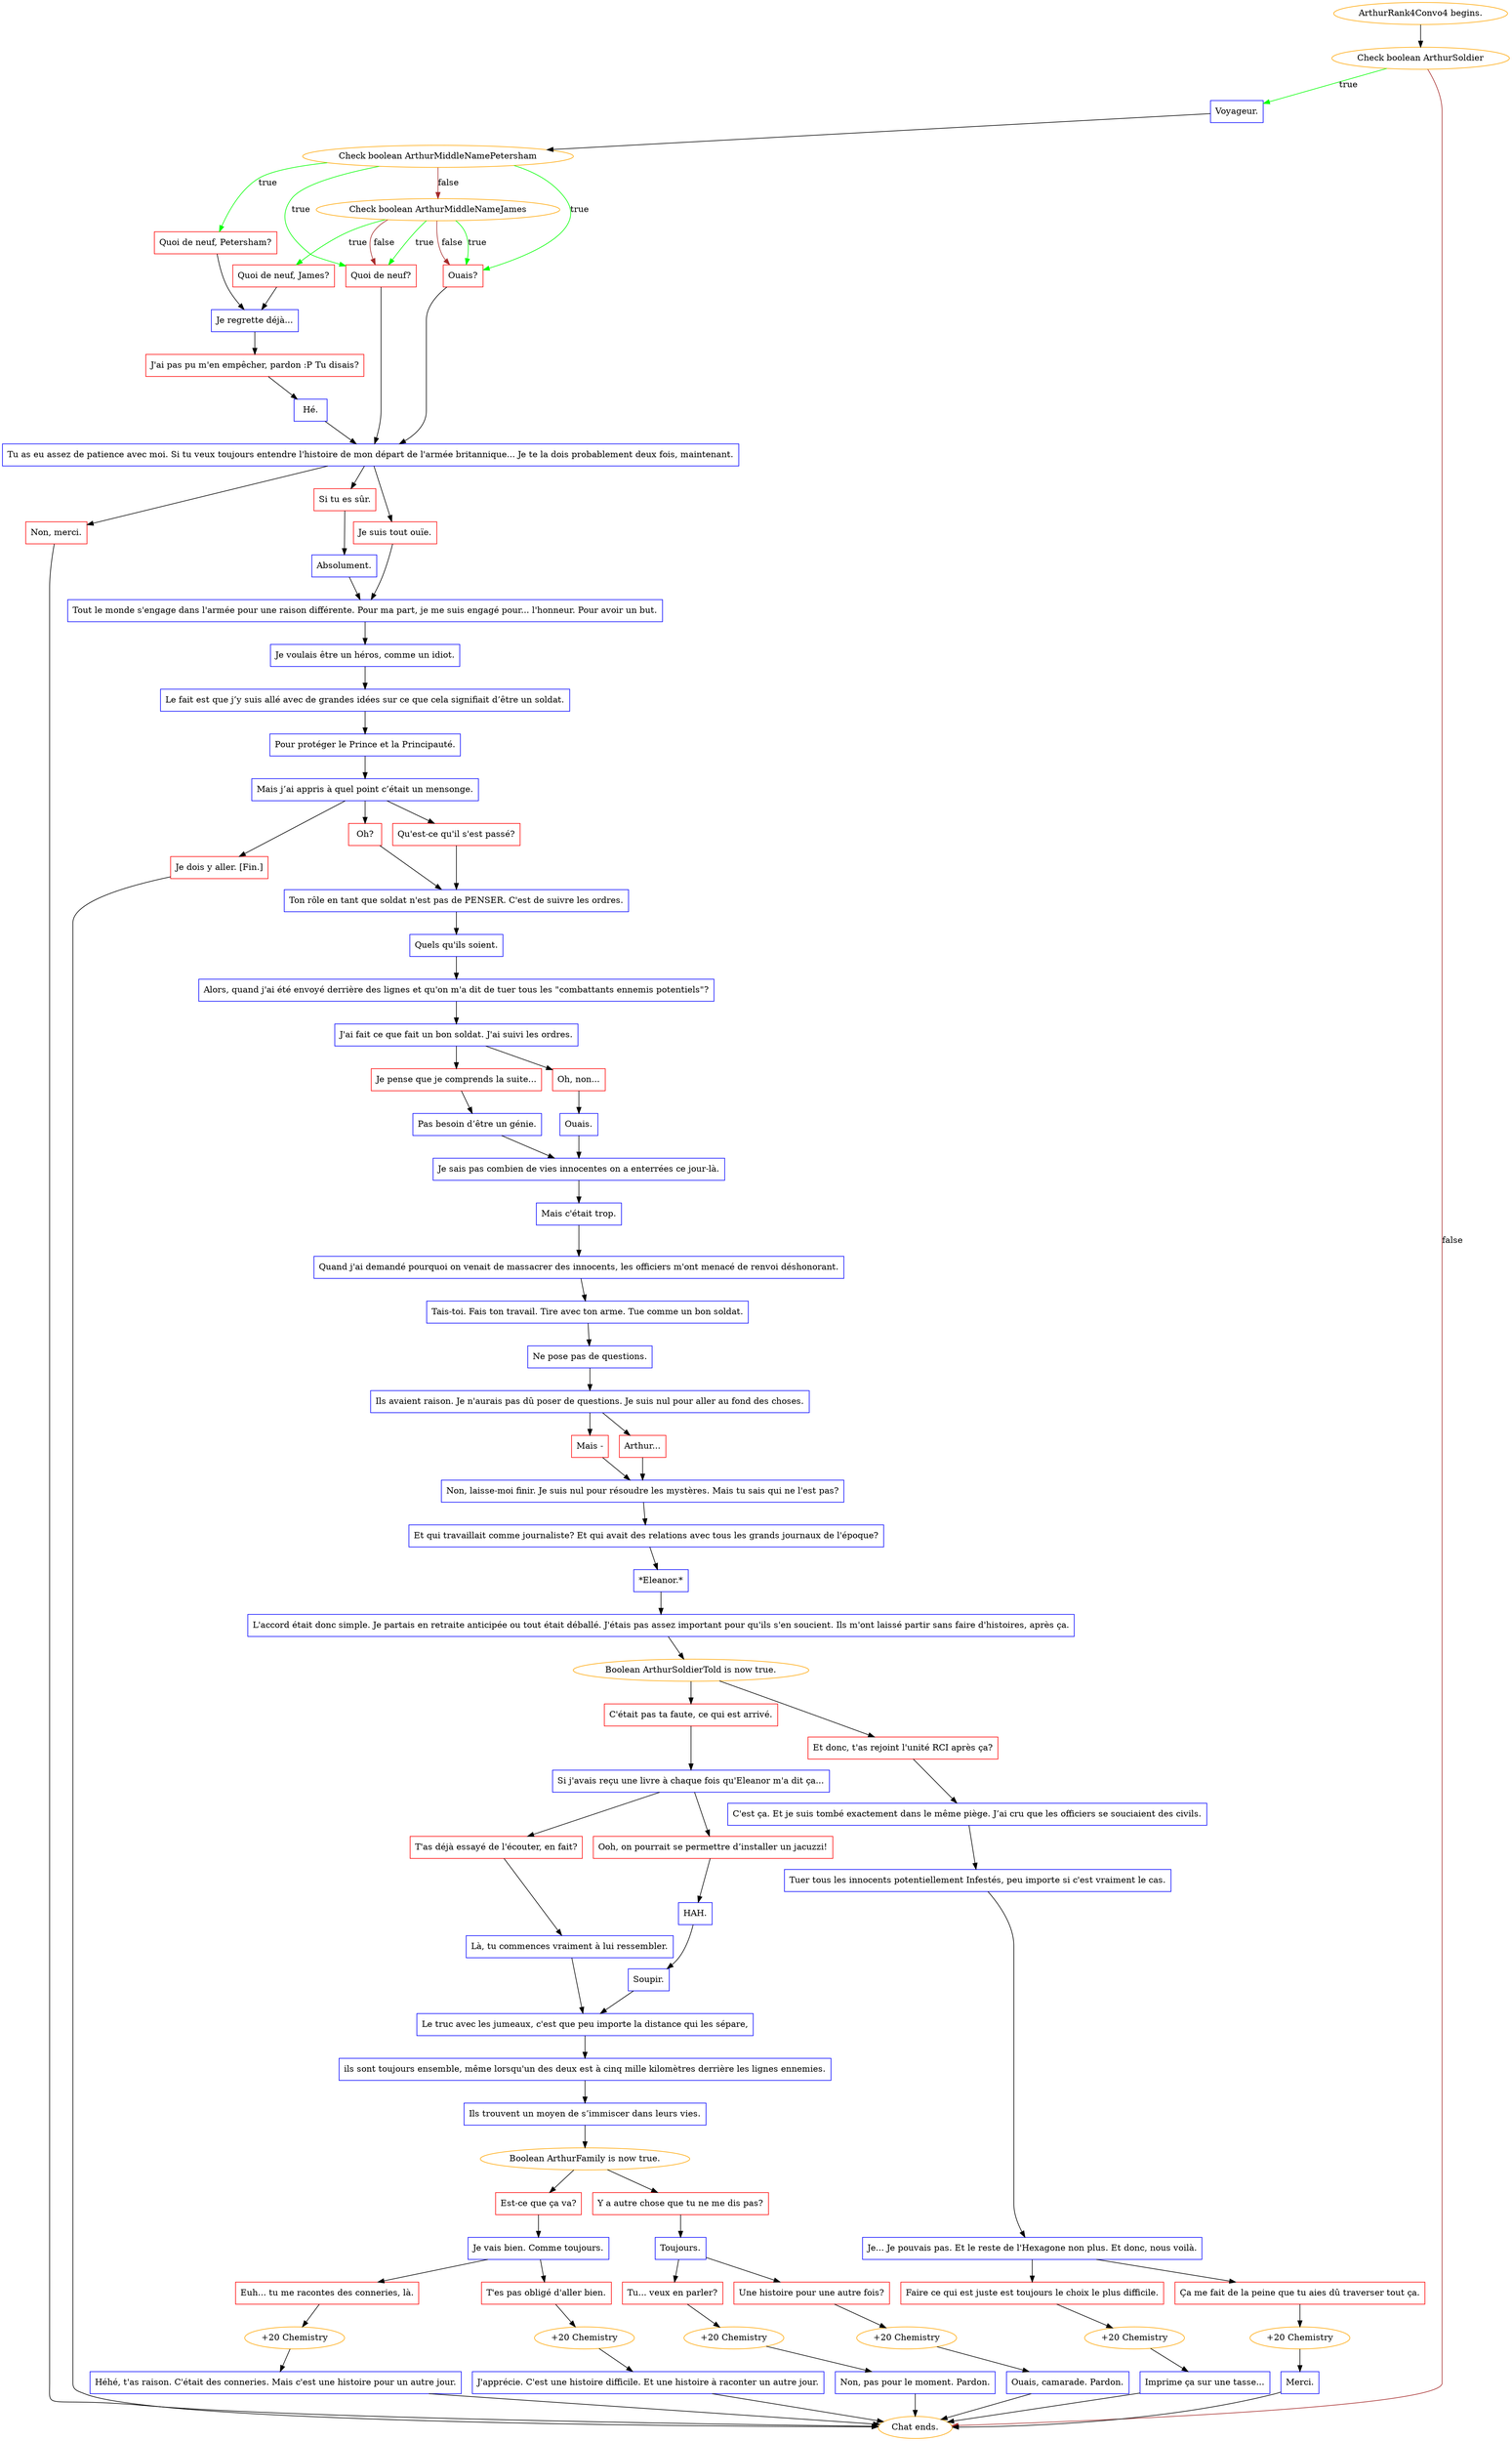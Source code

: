 digraph {
	"ArthurRank4Convo4 begins." [color=orange];
		"ArthurRank4Convo4 begins." -> j1651121292;
	j1651121292 [label="Check boolean ArthurSoldier",color=orange];
		j1651121292 -> j262637227 [label=true,color=green];
		j1651121292 -> "Chat ends." [label=false,color=brown];
	j262637227 [label="Voyageur.",shape=box,color=blue];
		j262637227 -> j2062515714;
	"Chat ends." [color=orange];
	j2062515714 [label="Check boolean ArthurMiddleNamePetersham",color=orange];
		j2062515714 -> j1424212049 [label=true,color=green];
		j2062515714 -> j1798694817 [label=true,color=green];
		j2062515714 -> j1716955287 [label=true,color=green];
		j2062515714 -> j2878711458 [label=false,color=brown];
	j1424212049 [label="Quoi de neuf, Petersham?",shape=box,color=red];
		j1424212049 -> j3839306078;
	j1798694817 [label="Quoi de neuf?",shape=box,color=red];
		j1798694817 -> j1489866506;
	j1716955287 [label="Ouais?",shape=box,color=red];
		j1716955287 -> j1489866506;
	j2878711458 [label="Check boolean ArthurMiddleNameJames",color=orange];
		j2878711458 -> j1657650832 [label=true,color=green];
		j2878711458 -> j1798694817 [label=true,color=green];
		j2878711458 -> j1716955287 [label=true,color=green];
		j2878711458 -> j1798694817 [label=false,color=brown];
		j2878711458 -> j1716955287 [label=false,color=brown];
	j3839306078 [label="Je regrette déjà...",shape=box,color=blue];
		j3839306078 -> j745811666;
	j1489866506 [label="Tu as eu assez de patience avec moi. Si tu veux toujours entendre l'histoire de mon départ de l'armée britannique... Je te la dois probablement deux fois, maintenant.",shape=box,color=blue];
		j1489866506 -> j713287832;
		j1489866506 -> j2026287099;
		j1489866506 -> j3578722236;
	j1657650832 [label="Quoi de neuf, James?",shape=box,color=red];
		j1657650832 -> j3839306078;
	j745811666 [label="J'ai pas pu m'en empêcher, pardon :P Tu disais?",shape=box,color=red];
		j745811666 -> j3316444684;
	j713287832 [label="Si tu es sûr.",shape=box,color=red];
		j713287832 -> j1717867309;
	j2026287099 [label="Je suis tout ouïe.",shape=box,color=red];
		j2026287099 -> j969181467;
	j3578722236 [label="Non, merci.",shape=box,color=red];
		j3578722236 -> "Chat ends.";
	j3316444684 [label="Hé.",shape=box,color=blue];
		j3316444684 -> j1489866506;
	j1717867309 [label="Absolument.",shape=box,color=blue];
		j1717867309 -> j969181467;
	j969181467 [label="Tout le monde s'engage dans l'armée pour une raison différente. Pour ma part, je me suis engagé pour... l'honneur. Pour avoir un but.",shape=box,color=blue];
		j969181467 -> j1016546669;
	j1016546669 [label="Je voulais être un héros, comme un idiot.",shape=box,color=blue];
		j1016546669 -> j2784691254;
	j2784691254 [label="Le fait est que j’y suis allé avec de grandes idées sur ce que cela signifiait d’être un soldat.",shape=box,color=blue];
		j2784691254 -> j3087939323;
	j3087939323 [label="Pour protéger le Prince et la Principauté.",shape=box,color=blue];
		j3087939323 -> j2808307137;
	j2808307137 [label="Mais j’ai appris à quel point c’était un mensonge.",shape=box,color=blue];
		j2808307137 -> j139595941;
		j2808307137 -> j772698887;
		j2808307137 -> j2647269873;
	j139595941 [label="Qu'est-ce qu'il s'est passé?",shape=box,color=red];
		j139595941 -> j3555367386;
	j772698887 [label="Oh?",shape=box,color=red];
		j772698887 -> j3555367386;
	j2647269873 [label="Je dois y aller. [Fin.]",shape=box,color=red];
		j2647269873 -> "Chat ends.";
	j3555367386 [label="Ton rôle en tant que soldat n'est pas de PENSER. C'est de suivre les ordres.",shape=box,color=blue];
		j3555367386 -> j4011805436;
	j4011805436 [label="Quels qu'ils soient.",shape=box,color=blue];
		j4011805436 -> j1262350836;
	j1262350836 [label="Alors, quand j'ai été envoyé derrière des lignes et qu'on m'a dit de tuer tous les \"combattants ennemis potentiels\"?",shape=box,color=blue];
		j1262350836 -> j3503295887;
	j3503295887 [label="J'ai fait ce que fait un bon soldat. J'ai suivi les ordres.",shape=box,color=blue];
		j3503295887 -> j976489820;
		j3503295887 -> j3952672930;
	j976489820 [label="Je pense que je comprends la suite...",shape=box,color=red];
		j976489820 -> j1395630545;
	j3952672930 [label="Oh, non...",shape=box,color=red];
		j3952672930 -> j2913119306;
	j1395630545 [label="Pas besoin d’être un génie.",shape=box,color=blue];
		j1395630545 -> j809113676;
	j2913119306 [label="Ouais.",shape=box,color=blue];
		j2913119306 -> j809113676;
	j809113676 [label="Je sais pas combien de vies innocentes on a enterrées ce jour-là.",shape=box,color=blue];
		j809113676 -> j3834666352;
	j3834666352 [label="Mais c'était trop.",shape=box,color=blue];
		j3834666352 -> j1886252318;
	j1886252318 [label="Quand j'ai demandé pourquoi on venait de massacrer des innocents, les officiers m'ont menacé de renvoi déshonorant.",shape=box,color=blue];
		j1886252318 -> j995097695;
	j995097695 [label="Tais-toi. Fais ton travail. Tire avec ton arme. Tue comme un bon soldat.",shape=box,color=blue];
		j995097695 -> j2436439366;
	j2436439366 [label="Ne pose pas de questions.",shape=box,color=blue];
		j2436439366 -> j2989598623;
	j2989598623 [label="Ils avaient raison. Je n'aurais pas dû poser de questions. Je suis nul pour aller au fond des choses.",shape=box,color=blue];
		j2989598623 -> j3474639304;
		j2989598623 -> j1583428082;
	j3474639304 [label="Mais -",shape=box,color=red];
		j3474639304 -> j3001710539;
	j1583428082 [label="Arthur...",shape=box,color=red];
		j1583428082 -> j3001710539;
	j3001710539 [label="Non, laisse-moi finir. Je suis nul pour résoudre les mystères. Mais tu sais qui ne l'est pas?",shape=box,color=blue];
		j3001710539 -> j3452491529;
	j3452491529 [label="Et qui travaillait comme journaliste? Et qui avait des relations avec tous les grands journaux de l'époque?",shape=box,color=blue];
		j3452491529 -> j3143843824;
	j3143843824 [label="*Eleanor.*",shape=box,color=blue];
		j3143843824 -> j3711248144;
	j3711248144 [label="L'accord était donc simple. Je partais en retraite anticipée ou tout était déballé. J'étais pas assez important pour qu'ils s'en soucient. Ils m'ont laissé partir sans faire d'histoires, après ça.",shape=box,color=blue];
		j3711248144 -> j1539124429;
	j1539124429 [label="Boolean ArthurSoldierTold is now true.",color=orange];
		j1539124429 -> j2489628105;
		j1539124429 -> j1981843059;
	j2489628105 [label="Et donc, t'as rejoint l'unité RCI après ça?",shape=box,color=red];
		j2489628105 -> j2760895221;
	j1981843059 [label="C'était pas ta faute, ce qui est arrivé.",shape=box,color=red];
		j1981843059 -> j2775092638;
	j2760895221 [label="C'est ça. Et je suis tombé exactement dans le même piège. J’ai cru que les officiers se souciaient des civils.",shape=box,color=blue];
		j2760895221 -> j1010206587;
	j2775092638 [label="Si j'avais reçu une livre à chaque fois qu'Eleanor m'a dit ça...",shape=box,color=blue];
		j2775092638 -> j1838160601;
		j2775092638 -> j720890809;
	j1010206587 [label="Tuer tous les innocents potentiellement Infestés, peu importe si c'est vraiment le cas.",shape=box,color=blue];
		j1010206587 -> j3600850175;
	j1838160601 [label="T'as déjà essayé de l'écouter, en fait?",shape=box,color=red];
		j1838160601 -> j686065854;
	j720890809 [label="Ooh, on pourrait se permettre d’installer un jacuzzi!",shape=box,color=red];
		j720890809 -> j3406195958;
	j3600850175 [label="Je... Je pouvais pas. Et le reste de l'Hexagone non plus. Et donc, nous voilà.",shape=box,color=blue];
		j3600850175 -> j377935439;
		j3600850175 -> j185263261;
	j686065854 [label="Là, tu commences vraiment à lui ressembler.",shape=box,color=blue];
		j686065854 -> j2518397379;
	j3406195958 [label="HAH.",shape=box,color=blue];
		j3406195958 -> j221172392;
	j377935439 [label="Ça me fait de la peine que tu aies dû traverser tout ça.",shape=box,color=red];
		j377935439 -> j3483703926;
	j185263261 [label="Faire ce qui est juste est toujours le choix le plus difficile.",shape=box,color=red];
		j185263261 -> j369429474;
	j2518397379 [label="Le truc avec les jumeaux, c'est que peu importe la distance qui les sépare,",shape=box,color=blue];
		j2518397379 -> j2764537006;
	j221172392 [label="Soupir.",shape=box,color=blue];
		j221172392 -> j2518397379;
	j3483703926 [label="+20 Chemistry",color=orange];
		j3483703926 -> j975267011;
	j369429474 [label="+20 Chemistry",color=orange];
		j369429474 -> j824690859;
	j2764537006 [label="ils sont toujours ensemble, même lorsqu'un des deux est à cinq mille kilomètres derrière les lignes ennemies.",shape=box,color=blue];
		j2764537006 -> j1470484213;
	j975267011 [label="Merci.",shape=box,color=blue];
		j975267011 -> "Chat ends.";
	j824690859 [label="Imprime ça sur une tasse...",shape=box,color=blue];
		j824690859 -> "Chat ends.";
	j1470484213 [label="Ils trouvent un moyen de s’immiscer dans leurs vies.",shape=box,color=blue];
		j1470484213 -> j730258552;
	j730258552 [label="Boolean ArthurFamily is now true.",color=orange];
		j730258552 -> j2574325312;
		j730258552 -> j1524302429;
	j2574325312 [label="Est-ce que ça va?",shape=box,color=red];
		j2574325312 -> j1682136738;
	j1524302429 [label="Y a autre chose que tu ne me dis pas?",shape=box,color=red];
		j1524302429 -> j1556418695;
	j1682136738 [label="Je vais bien. Comme toujours.",shape=box,color=blue];
		j1682136738 -> j552141207;
		j1682136738 -> j2814728374;
	j1556418695 [label="Toujours.",shape=box,color=blue];
		j1556418695 -> j639465240;
		j1556418695 -> j1971708188;
	j552141207 [label="T'es pas obligé d'aller bien.",shape=box,color=red];
		j552141207 -> j3534634080;
	j2814728374 [label="Euh... tu me racontes des conneries, là.",shape=box,color=red];
		j2814728374 -> j184824670;
	j639465240 [label="Une histoire pour une autre fois?",shape=box,color=red];
		j639465240 -> j4141178406;
	j1971708188 [label="Tu... veux en parler?",shape=box,color=red];
		j1971708188 -> j3528176475;
	j3534634080 [label="+20 Chemistry",color=orange];
		j3534634080 -> j2843861447;
	j184824670 [label="+20 Chemistry",color=orange];
		j184824670 -> j3945890651;
	j4141178406 [label="+20 Chemistry",color=orange];
		j4141178406 -> j1014575165;
	j3528176475 [label="+20 Chemistry",color=orange];
		j3528176475 -> j1391464054;
	j2843861447 [label="J'apprécie. C'est une histoire difficile. Et une histoire à raconter un autre jour.",shape=box,color=blue];
		j2843861447 -> "Chat ends.";
	j3945890651 [label="Héhé, t'as raison. C'était des conneries. Mais c'est une histoire pour un autre jour.",shape=box,color=blue];
		j3945890651 -> "Chat ends.";
	j1014575165 [label="Ouais, camarade. Pardon.",shape=box,color=blue];
		j1014575165 -> "Chat ends.";
	j1391464054 [label="Non, pas pour le moment. Pardon.",shape=box,color=blue];
		j1391464054 -> "Chat ends.";
}